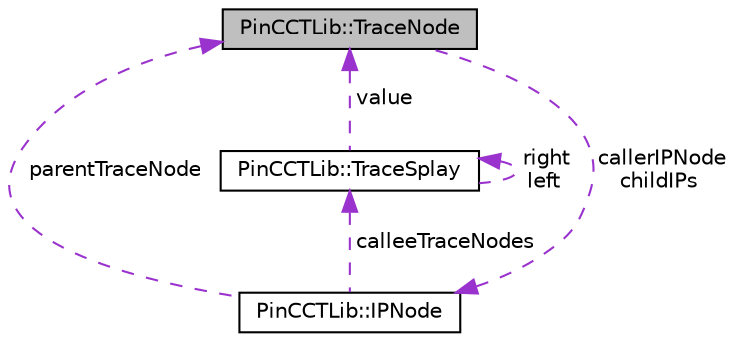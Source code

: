digraph "PinCCTLib::TraceNode"
{
 // INTERACTIVE_SVG=YES
  edge [fontname="Helvetica",fontsize="10",labelfontname="Helvetica",labelfontsize="10"];
  node [fontname="Helvetica",fontsize="10",shape=record];
  Node1 [label="PinCCTLib::TraceNode",height=0.2,width=0.4,color="black", fillcolor="grey75", style="filled" fontcolor="black"];
  Node2 -> Node1 [dir="back",color="darkorchid3",fontsize="10",style="dashed",label=" callerIPNode\nchildIPs" ,fontname="Helvetica"];
  Node2 [label="PinCCTLib::IPNode",height=0.2,width=0.4,color="black", fillcolor="white", style="filled",URL="$structPinCCTLib_1_1IPNode.html"];
  Node1 -> Node2 [dir="back",color="darkorchid3",fontsize="10",style="dashed",label=" parentTraceNode" ,fontname="Helvetica"];
  Node3 -> Node2 [dir="back",color="darkorchid3",fontsize="10",style="dashed",label=" calleeTraceNodes" ,fontname="Helvetica"];
  Node3 [label="PinCCTLib::TraceSplay",height=0.2,width=0.4,color="black", fillcolor="white", style="filled",URL="$structPinCCTLib_1_1TraceSplay.html"];
  Node1 -> Node3 [dir="back",color="darkorchid3",fontsize="10",style="dashed",label=" value" ,fontname="Helvetica"];
  Node3 -> Node3 [dir="back",color="darkorchid3",fontsize="10",style="dashed",label=" right\nleft" ,fontname="Helvetica"];
}
